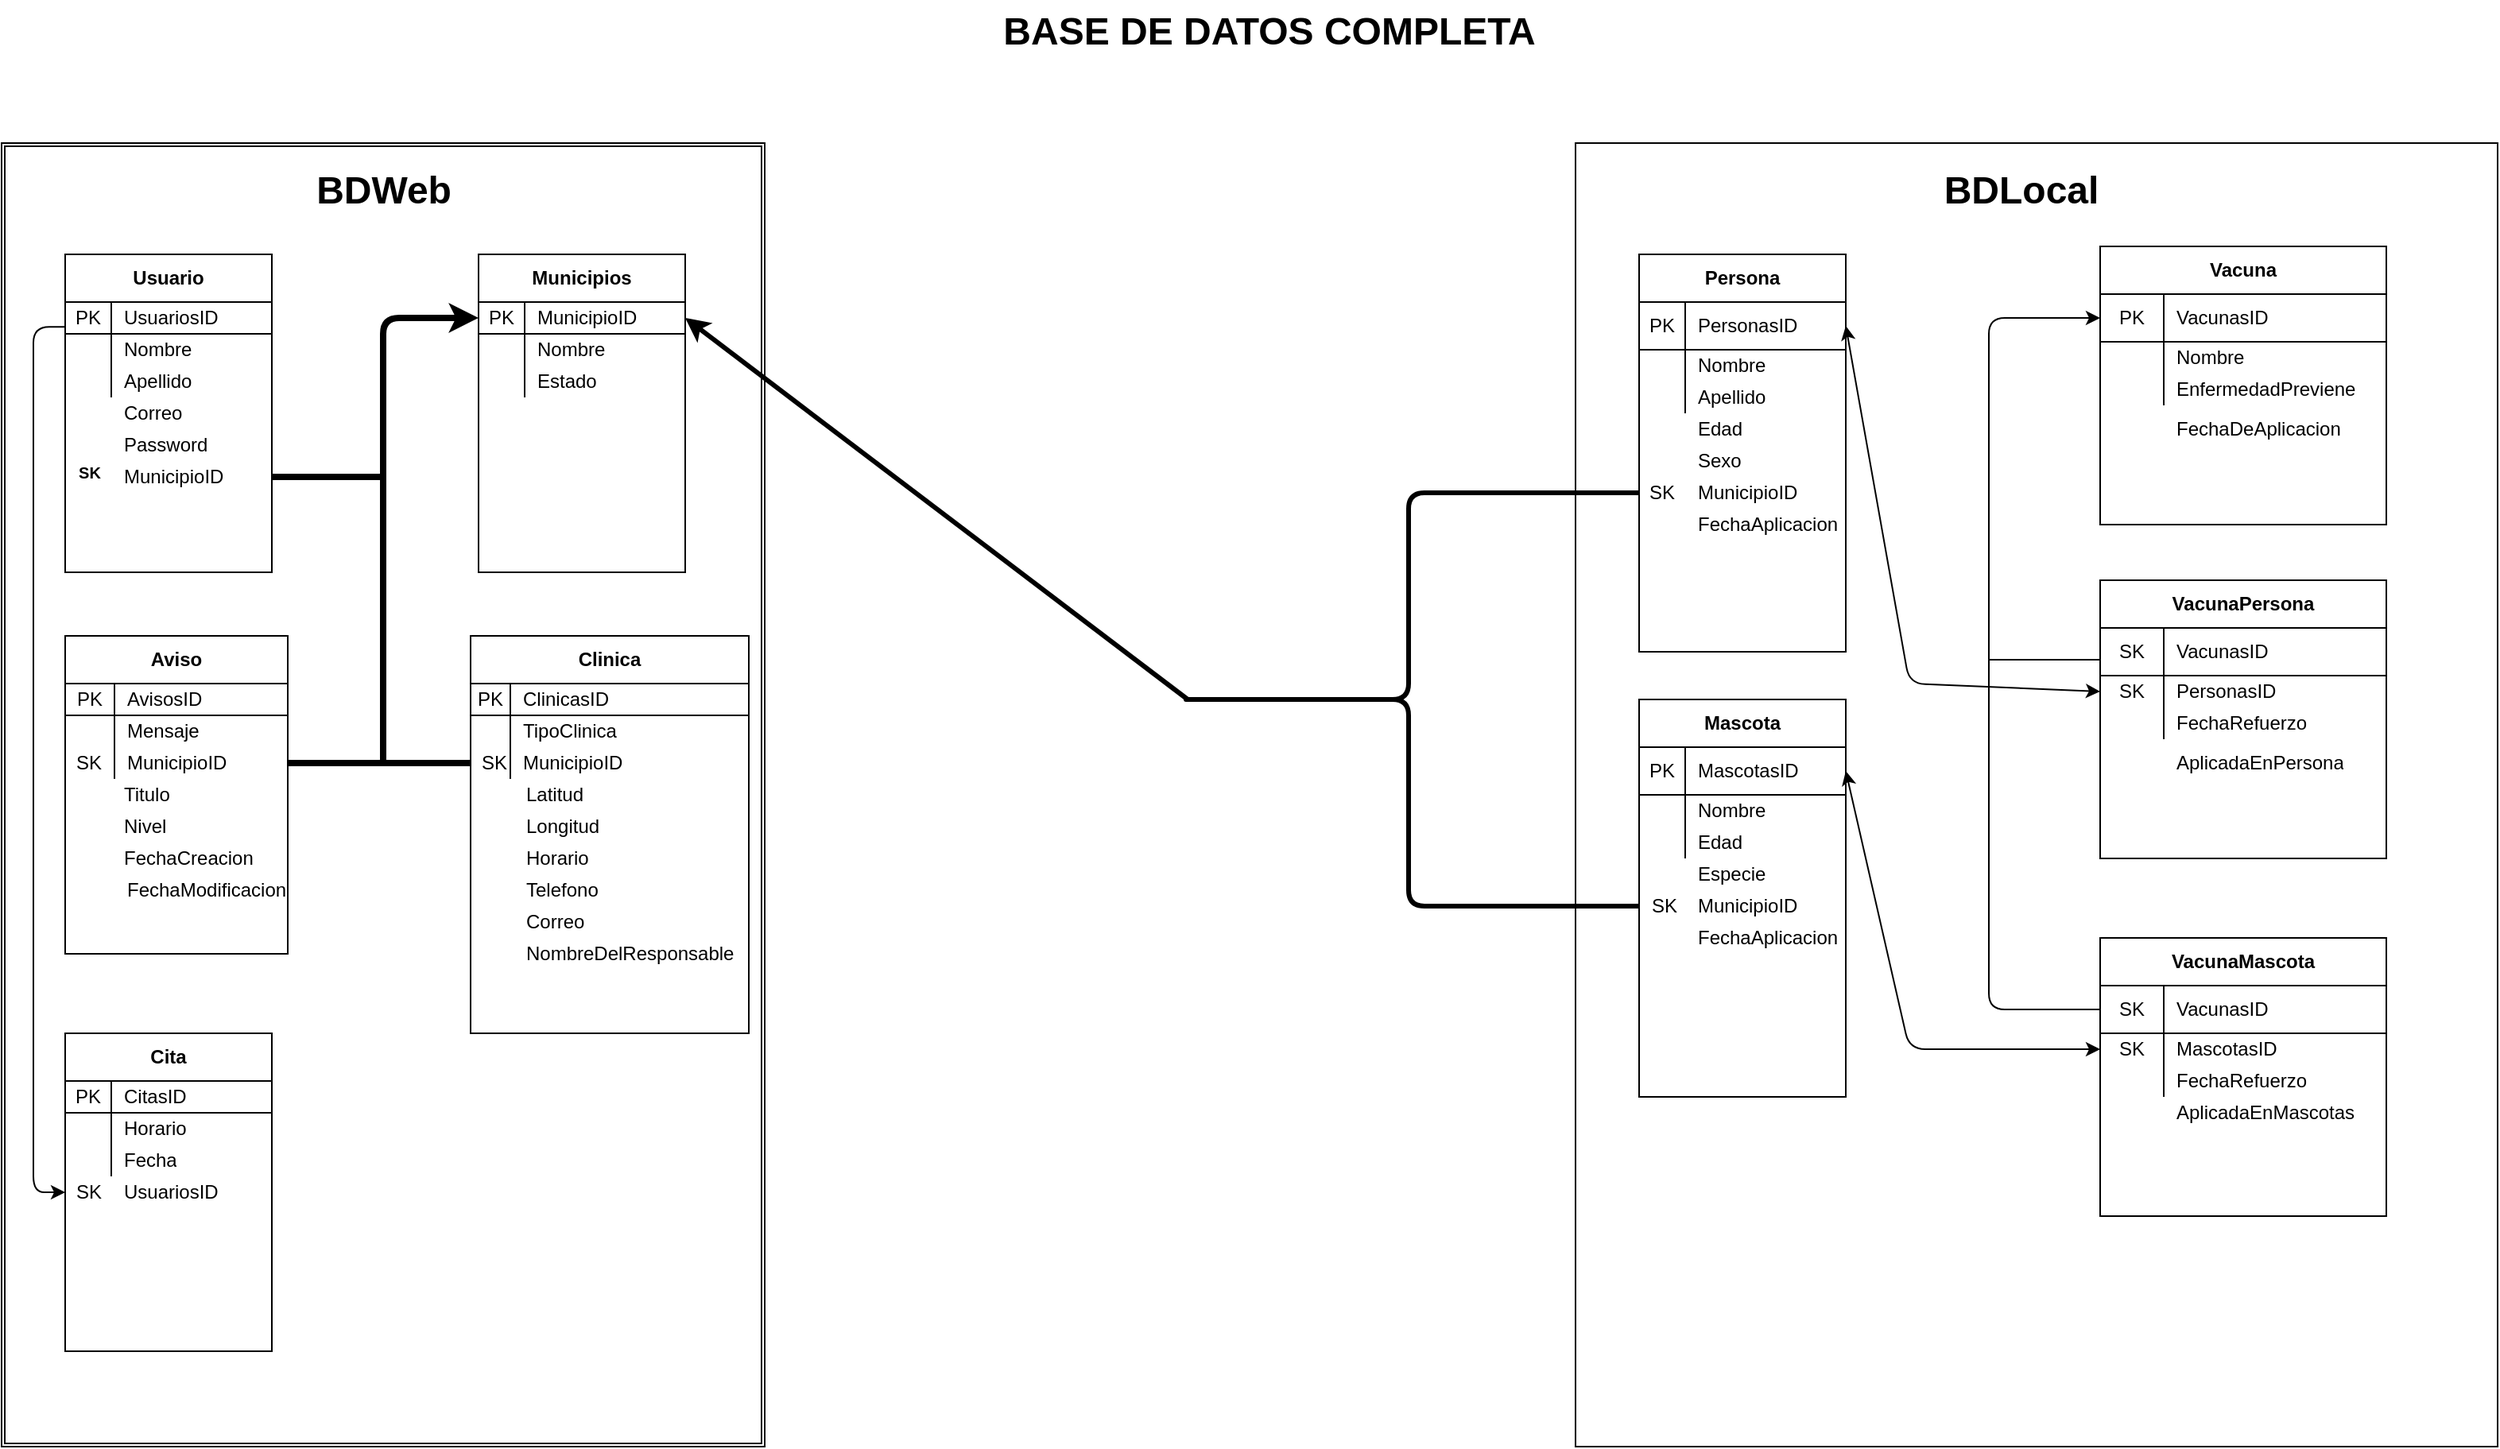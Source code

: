 <mxfile version="13.6.3" type="github">
  <diagram name="Page-1" id="97916047-d0de-89f5-080d-49f4d83e522f">
    <mxGraphModel dx="1447" dy="750" grid="1" gridSize="10" guides="1" tooltips="1" connect="1" arrows="1" fold="1" page="1" pageScale="1.5" pageWidth="1169" pageHeight="827" background="#ffffff" math="0" shadow="0">
      <root>
        <mxCell id="0" />
        <mxCell id="1" parent="0" />
        <mxCell id="5_9NjWd0mVvdZTP8R82o-1" value="&lt;span style=&quot;color: rgba(0 , 0 , 0 , 0) ; font-family: monospace ; font-size: 0px&quot;&gt;%3CmxGraphModel%3E%3Croot%3E%3CmxCell%20id%3D%220%22%2F%3E%3CmxCell%20id%3D%221%22%20parent%3D%220%22%2F%3E%3CmxCell%20id%3D%222%22%20value%3D%22Edad%22%20style%3D%22shape%3DpartialRectangle%3Bhtml%3D1%3BwhiteSpace%3Dwrap%3Bconnectable%3D0%3BfillColor%3Dnone%3Btop%3D0%3Bleft%3D0%3Bbottom%3D0%3Bright%3D0%3Balign%3Dleft%3BspacingLeft%3D6%3Boverflow%3Dhidden%3B%22%20vertex%3D%221%22%20parent%3D%221%22%3E%3CmxGeometry%20x%3D%221139%22%20y%3D%22810%22%20width%3D%22101%22%20height%3D%2220%22%20as%3D%22geometry%22%2F%3E%3C%2FmxCell%3E%3C%2Froot%3E%3C%2FmxGraphModel%3E&lt;/span&gt;" style="rounded=0;whiteSpace=wrap;html=1;" vertex="1" parent="1">
          <mxGeometry x="1070" y="380" width="580" height="820" as="geometry" />
        </mxCell>
        <mxCell id="55yQh_2DnshUginpH88V-67" value="" style="shape=ext;double=1;rounded=0;whiteSpace=wrap;html=1;gradientColor=none;" parent="1" vertex="1">
          <mxGeometry x="80" y="380" width="480" height="820" as="geometry" />
        </mxCell>
        <mxCell id="55yQh_2DnshUginpH88V-87" value="Municipios" style="shape=table;html=1;whiteSpace=wrap;startSize=30;container=1;collapsible=0;childLayout=tableLayout;fixedRows=1;rowLines=0;fontStyle=1;align=center;gradientColor=none;" parent="1" vertex="1">
          <mxGeometry x="380" y="450" width="130" height="200" as="geometry" />
        </mxCell>
        <mxCell id="55yQh_2DnshUginpH88V-88" value="" style="shape=partialRectangle;html=1;whiteSpace=wrap;collapsible=0;dropTarget=0;pointerEvents=0;fillColor=none;top=0;left=0;bottom=1;right=0;points=[[0,0.5],[1,0.5]];portConstraint=eastwest;" parent="55yQh_2DnshUginpH88V-87" vertex="1">
          <mxGeometry y="30" width="130" height="20" as="geometry" />
        </mxCell>
        <mxCell id="55yQh_2DnshUginpH88V-89" value="PK" style="shape=partialRectangle;html=1;whiteSpace=wrap;connectable=0;fillColor=none;top=0;left=0;bottom=0;right=0;overflow=hidden;" parent="55yQh_2DnshUginpH88V-88" vertex="1">
          <mxGeometry width="29" height="20" as="geometry" />
        </mxCell>
        <mxCell id="55yQh_2DnshUginpH88V-90" value="MunicipioID" style="shape=partialRectangle;html=1;whiteSpace=wrap;connectable=0;fillColor=none;top=0;left=0;bottom=0;right=0;align=left;spacingLeft=6;overflow=hidden;" parent="55yQh_2DnshUginpH88V-88" vertex="1">
          <mxGeometry x="29" width="101" height="20" as="geometry" />
        </mxCell>
        <mxCell id="55yQh_2DnshUginpH88V-91" value="" style="shape=partialRectangle;html=1;whiteSpace=wrap;collapsible=0;dropTarget=0;pointerEvents=0;fillColor=none;top=0;left=0;bottom=0;right=0;points=[[0,0.5],[1,0.5]];portConstraint=eastwest;" parent="55yQh_2DnshUginpH88V-87" vertex="1">
          <mxGeometry y="50" width="130" height="20" as="geometry" />
        </mxCell>
        <mxCell id="55yQh_2DnshUginpH88V-92" value="" style="shape=partialRectangle;html=1;whiteSpace=wrap;connectable=0;fillColor=none;top=0;left=0;bottom=0;right=0;overflow=hidden;" parent="55yQh_2DnshUginpH88V-91" vertex="1">
          <mxGeometry width="29" height="20" as="geometry" />
        </mxCell>
        <mxCell id="55yQh_2DnshUginpH88V-93" value="Nombre" style="shape=partialRectangle;html=1;whiteSpace=wrap;connectable=0;fillColor=none;top=0;left=0;bottom=0;right=0;align=left;spacingLeft=6;overflow=hidden;" parent="55yQh_2DnshUginpH88V-91" vertex="1">
          <mxGeometry x="29" width="101" height="20" as="geometry" />
        </mxCell>
        <mxCell id="55yQh_2DnshUginpH88V-94" value="" style="shape=partialRectangle;html=1;whiteSpace=wrap;collapsible=0;dropTarget=0;pointerEvents=0;fillColor=none;top=0;left=0;bottom=0;right=0;points=[[0,0.5],[1,0.5]];portConstraint=eastwest;" parent="55yQh_2DnshUginpH88V-87" vertex="1">
          <mxGeometry y="70" width="130" height="20" as="geometry" />
        </mxCell>
        <mxCell id="55yQh_2DnshUginpH88V-95" value="" style="shape=partialRectangle;html=1;whiteSpace=wrap;connectable=0;fillColor=none;top=0;left=0;bottom=0;right=0;overflow=hidden;" parent="55yQh_2DnshUginpH88V-94" vertex="1">
          <mxGeometry width="29" height="20" as="geometry" />
        </mxCell>
        <mxCell id="55yQh_2DnshUginpH88V-96" value="Estado" style="shape=partialRectangle;html=1;whiteSpace=wrap;connectable=0;fillColor=none;top=0;left=0;bottom=0;right=0;align=left;spacingLeft=6;overflow=hidden;" parent="55yQh_2DnshUginpH88V-94" vertex="1">
          <mxGeometry x="29" width="101" height="20" as="geometry" />
        </mxCell>
        <mxCell id="55yQh_2DnshUginpH88V-68" value="Usuario" style="shape=table;html=1;whiteSpace=wrap;startSize=30;container=1;collapsible=0;childLayout=tableLayout;fixedRows=1;rowLines=0;fontStyle=1;align=center;gradientColor=none;" parent="1" vertex="1">
          <mxGeometry x="120" y="450" width="130" height="200" as="geometry" />
        </mxCell>
        <mxCell id="55yQh_2DnshUginpH88V-69" value="" style="shape=partialRectangle;html=1;whiteSpace=wrap;collapsible=0;dropTarget=0;pointerEvents=0;fillColor=none;top=0;left=0;bottom=1;right=0;points=[[0,0.5],[1,0.5]];portConstraint=eastwest;" parent="55yQh_2DnshUginpH88V-68" vertex="1">
          <mxGeometry y="30" width="130" height="20" as="geometry" />
        </mxCell>
        <mxCell id="55yQh_2DnshUginpH88V-70" value="PK" style="shape=partialRectangle;html=1;whiteSpace=wrap;connectable=0;fillColor=none;top=0;left=0;bottom=0;right=0;overflow=hidden;" parent="55yQh_2DnshUginpH88V-69" vertex="1">
          <mxGeometry width="29" height="20" as="geometry" />
        </mxCell>
        <mxCell id="55yQh_2DnshUginpH88V-71" value="UsuariosID" style="shape=partialRectangle;html=1;whiteSpace=wrap;connectable=0;fillColor=none;top=0;left=0;bottom=0;right=0;align=left;spacingLeft=6;overflow=hidden;" parent="55yQh_2DnshUginpH88V-69" vertex="1">
          <mxGeometry x="29" width="101" height="20" as="geometry" />
        </mxCell>
        <mxCell id="55yQh_2DnshUginpH88V-72" value="" style="shape=partialRectangle;html=1;whiteSpace=wrap;collapsible=0;dropTarget=0;pointerEvents=0;fillColor=none;top=0;left=0;bottom=0;right=0;points=[[0,0.5],[1,0.5]];portConstraint=eastwest;" parent="55yQh_2DnshUginpH88V-68" vertex="1">
          <mxGeometry y="50" width="130" height="20" as="geometry" />
        </mxCell>
        <mxCell id="55yQh_2DnshUginpH88V-73" value="" style="shape=partialRectangle;html=1;whiteSpace=wrap;connectable=0;fillColor=none;top=0;left=0;bottom=0;right=0;overflow=hidden;" parent="55yQh_2DnshUginpH88V-72" vertex="1">
          <mxGeometry width="29" height="20" as="geometry" />
        </mxCell>
        <mxCell id="55yQh_2DnshUginpH88V-74" value="Nombre" style="shape=partialRectangle;html=1;whiteSpace=wrap;connectable=0;fillColor=none;top=0;left=0;bottom=0;right=0;align=left;spacingLeft=6;overflow=hidden;" parent="55yQh_2DnshUginpH88V-72" vertex="1">
          <mxGeometry x="29" width="101" height="20" as="geometry" />
        </mxCell>
        <mxCell id="55yQh_2DnshUginpH88V-75" value="" style="shape=partialRectangle;html=1;whiteSpace=wrap;collapsible=0;dropTarget=0;pointerEvents=0;fillColor=none;top=0;left=0;bottom=0;right=0;points=[[0,0.5],[1,0.5]];portConstraint=eastwest;" parent="55yQh_2DnshUginpH88V-68" vertex="1">
          <mxGeometry y="70" width="130" height="20" as="geometry" />
        </mxCell>
        <mxCell id="55yQh_2DnshUginpH88V-76" value="" style="shape=partialRectangle;html=1;whiteSpace=wrap;connectable=0;fillColor=none;top=0;left=0;bottom=0;right=0;overflow=hidden;" parent="55yQh_2DnshUginpH88V-75" vertex="1">
          <mxGeometry width="29" height="20" as="geometry" />
        </mxCell>
        <mxCell id="55yQh_2DnshUginpH88V-77" value="Apellido" style="shape=partialRectangle;html=1;whiteSpace=wrap;connectable=0;fillColor=none;top=0;left=0;bottom=0;right=0;align=left;spacingLeft=6;overflow=hidden;" parent="55yQh_2DnshUginpH88V-75" vertex="1">
          <mxGeometry x="29" width="101" height="20" as="geometry" />
        </mxCell>
        <mxCell id="55yQh_2DnshUginpH88V-78" value="" style="shape=partialRectangle;html=1;whiteSpace=wrap;collapsible=0;dropTarget=0;pointerEvents=0;fillColor=none;top=0;left=0;bottom=0;right=0;points=[[0,0.5],[1,0.5]];portConstraint=eastwest;" parent="1" vertex="1">
          <mxGeometry x="120" y="540" width="130" height="20" as="geometry" />
        </mxCell>
        <mxCell id="55yQh_2DnshUginpH88V-80" value="Correo" style="shape=partialRectangle;html=1;whiteSpace=wrap;connectable=0;fillColor=none;top=0;left=0;bottom=0;right=0;align=left;spacingLeft=6;overflow=hidden;" parent="55yQh_2DnshUginpH88V-78" vertex="1">
          <mxGeometry x="29" width="101" height="20" as="geometry" />
        </mxCell>
        <mxCell id="55yQh_2DnshUginpH88V-81" value="" style="shape=partialRectangle;html=1;whiteSpace=wrap;collapsible=0;dropTarget=0;pointerEvents=0;fillColor=none;top=0;left=0;bottom=0;right=0;points=[[0,0.5],[1,0.5]];portConstraint=eastwest;" parent="1" vertex="1">
          <mxGeometry x="120" y="560" width="130" height="20" as="geometry" />
        </mxCell>
        <mxCell id="55yQh_2DnshUginpH88V-83" value="Password" style="shape=partialRectangle;html=1;whiteSpace=wrap;connectable=0;fillColor=none;top=0;left=0;bottom=0;right=0;align=left;spacingLeft=6;overflow=hidden;" parent="55yQh_2DnshUginpH88V-81" vertex="1">
          <mxGeometry x="29" width="101" height="20" as="geometry" />
        </mxCell>
        <mxCell id="55yQh_2DnshUginpH88V-84" value="" style="shape=partialRectangle;html=1;whiteSpace=wrap;collapsible=0;dropTarget=0;pointerEvents=0;fillColor=none;top=0;left=0;bottom=0;right=0;points=[[0,0.5],[1,0.5]];portConstraint=eastwest;" parent="1" vertex="1">
          <mxGeometry x="120" y="580" width="130" height="20" as="geometry" />
        </mxCell>
        <mxCell id="55yQh_2DnshUginpH88V-85" value="MunicipioID" style="shape=partialRectangle;html=1;whiteSpace=wrap;connectable=0;fillColor=none;top=0;left=0;bottom=0;right=0;align=left;spacingLeft=6;overflow=hidden;" parent="55yQh_2DnshUginpH88V-84" vertex="1">
          <mxGeometry x="29" width="101" height="20" as="geometry" />
        </mxCell>
        <mxCell id="55yQh_2DnshUginpH88V-86" value="&lt;font size=&quot;1&quot;&gt;SK&lt;/font&gt;" style="text;strokeColor=none;fillColor=none;html=1;fontSize=24;fontStyle=1;verticalAlign=bottom;align=center;" parent="1" vertex="1">
          <mxGeometry x="120" y="580" width="30" height="20" as="geometry" />
        </mxCell>
        <mxCell id="55yQh_2DnshUginpH88V-97" value="Aviso" style="shape=table;html=1;whiteSpace=wrap;startSize=30;container=1;collapsible=0;childLayout=tableLayout;fixedRows=1;rowLines=0;fontStyle=1;align=center;gradientColor=none;" parent="1" vertex="1">
          <mxGeometry x="120" y="690" width="140" height="200" as="geometry" />
        </mxCell>
        <mxCell id="55yQh_2DnshUginpH88V-98" value="" style="shape=partialRectangle;html=1;whiteSpace=wrap;collapsible=0;dropTarget=0;pointerEvents=0;fillColor=none;top=0;left=0;bottom=1;right=0;points=[[0,0.5],[1,0.5]];portConstraint=eastwest;" parent="55yQh_2DnshUginpH88V-97" vertex="1">
          <mxGeometry y="30" width="140" height="20" as="geometry" />
        </mxCell>
        <mxCell id="55yQh_2DnshUginpH88V-99" value="PK" style="shape=partialRectangle;html=1;whiteSpace=wrap;connectable=0;fillColor=none;top=0;left=0;bottom=0;right=0;overflow=hidden;" parent="55yQh_2DnshUginpH88V-98" vertex="1">
          <mxGeometry width="31" height="20" as="geometry" />
        </mxCell>
        <mxCell id="55yQh_2DnshUginpH88V-100" value="AvisosID" style="shape=partialRectangle;html=1;whiteSpace=wrap;connectable=0;fillColor=none;top=0;left=0;bottom=0;right=0;align=left;spacingLeft=6;overflow=hidden;" parent="55yQh_2DnshUginpH88V-98" vertex="1">
          <mxGeometry x="31" width="109" height="20" as="geometry" />
        </mxCell>
        <mxCell id="55yQh_2DnshUginpH88V-101" value="" style="shape=partialRectangle;html=1;whiteSpace=wrap;collapsible=0;dropTarget=0;pointerEvents=0;fillColor=none;top=0;left=0;bottom=0;right=0;points=[[0,0.5],[1,0.5]];portConstraint=eastwest;" parent="55yQh_2DnshUginpH88V-97" vertex="1">
          <mxGeometry y="50" width="140" height="20" as="geometry" />
        </mxCell>
        <mxCell id="55yQh_2DnshUginpH88V-102" value="" style="shape=partialRectangle;html=1;whiteSpace=wrap;connectable=0;fillColor=none;top=0;left=0;bottom=0;right=0;overflow=hidden;" parent="55yQh_2DnshUginpH88V-101" vertex="1">
          <mxGeometry width="31" height="20" as="geometry" />
        </mxCell>
        <mxCell id="55yQh_2DnshUginpH88V-103" value="Mensaje" style="shape=partialRectangle;html=1;whiteSpace=wrap;connectable=0;fillColor=none;top=0;left=0;bottom=0;right=0;align=left;spacingLeft=6;overflow=hidden;" parent="55yQh_2DnshUginpH88V-101" vertex="1">
          <mxGeometry x="31" width="109" height="20" as="geometry" />
        </mxCell>
        <mxCell id="55yQh_2DnshUginpH88V-104" value="" style="shape=partialRectangle;html=1;whiteSpace=wrap;collapsible=0;dropTarget=0;pointerEvents=0;fillColor=none;top=0;left=0;bottom=0;right=0;points=[[0,0.5],[1,0.5]];portConstraint=eastwest;" parent="55yQh_2DnshUginpH88V-97" vertex="1">
          <mxGeometry y="70" width="140" height="20" as="geometry" />
        </mxCell>
        <mxCell id="55yQh_2DnshUginpH88V-105" value="" style="shape=partialRectangle;html=1;whiteSpace=wrap;connectable=0;fillColor=none;top=0;left=0;bottom=0;right=0;overflow=hidden;" parent="55yQh_2DnshUginpH88V-104" vertex="1">
          <mxGeometry width="31" height="20" as="geometry" />
        </mxCell>
        <mxCell id="55yQh_2DnshUginpH88V-106" value="MunicipioID" style="shape=partialRectangle;html=1;whiteSpace=wrap;connectable=0;fillColor=none;top=0;left=0;bottom=0;right=0;align=left;spacingLeft=6;overflow=hidden;" parent="55yQh_2DnshUginpH88V-104" vertex="1">
          <mxGeometry x="31" width="109" height="20" as="geometry" />
        </mxCell>
        <mxCell id="55yQh_2DnshUginpH88V-107" value="" style="shape=partialRectangle;html=1;whiteSpace=wrap;collapsible=0;dropTarget=0;pointerEvents=0;fillColor=none;top=0;left=0;bottom=0;right=0;points=[[0,0.5],[1,0.5]];portConstraint=eastwest;" parent="1" vertex="1">
          <mxGeometry x="120" y="780" width="130" height="20" as="geometry" />
        </mxCell>
        <mxCell id="55yQh_2DnshUginpH88V-108" value="" style="shape=partialRectangle;html=1;whiteSpace=wrap;connectable=0;fillColor=none;top=0;left=0;bottom=0;right=0;overflow=hidden;" parent="55yQh_2DnshUginpH88V-107" vertex="1">
          <mxGeometry width="29" height="20" as="geometry" />
        </mxCell>
        <mxCell id="55yQh_2DnshUginpH88V-109" value="Titulo&lt;span style=&quot;color: rgba(0 , 0 , 0 , 0) ; font-family: monospace ; font-size: 0px&quot;&gt;%3CmxGraphModel%3E%3Croot%3E%3CmxCell%20id%3D%220%22%2F%3E%3CmxCell%20id%3D%221%22%20parent%3D%220%22%2F%3E%3CmxCell%20id%3D%222%22%20value%3D%22%22%20style%3D%22shape%3DpartialRectangle%3Bhtml%3D1%3BwhiteSpace%3Dwrap%3Bcollapsible%3D0%3BdropTarget%3D0%3BpointerEvents%3D0%3BfillColor%3Dnone%3Btop%3D0%3Bleft%3D0%3Bbottom%3D0%3Bright%3D0%3Bpoints%3D%5B%5B0%2C0.5%5D%2C%5B1%2C0.5%5D%5D%3BportConstraint%3Deastwest%3B%22%20vertex%3D%221%22%20parent%3D%221%22%3E%3CmxGeometry%20x%3D%22120%22%20y%3D%22760%22%20width%3D%22130%22%20height%3D%2220%22%20as%3D%22geometry%22%2F%3E%3C%2FmxCell%3E%3CmxCell%20id%3D%223%22%20value%3D%22%22%20style%3D%22shape%3DpartialRectangle%3Bhtml%3D1%3BwhiteSpace%3Dwrap%3Bconnectable%3D0%3BfillColor%3Dnone%3Btop%3D0%3Bleft%3D0%3Bbottom%3D0%3Bright%3D0%3Boverflow%3Dhidden%3B%22%20vertex%3D%221%22%20parent%3D%222%22%3E%3CmxGeometry%20width%3D%2229%22%20height%3D%2220%22%20as%3D%22geometry%22%2F%3E%3C%2FmxCell%3E%3CmxCell%20id%3D%224%22%20value%3D%22MunicipioID%22%20style%3D%22shape%3DpartialRectangle%3Bhtml%3D1%3BwhiteSpace%3Dwrap%3Bconnectable%3D0%3BfillColor%3Dnone%3Btop%3D0%3Bleft%3D0%3Bbottom%3D0%3Bright%3D0%3Balign%3Dleft%3BspacingLeft%3D6%3Boverflow%3Dhidden%3B%22%20vertex%3D%221%22%20parent%3D%222%22%3E%3CmxGeometry%20x%3D%2229%22%20width%3D%22101%22%20height%3D%2220%22%20as%3D%22geometry%22%2F%3E%3C%2FmxCell%3E%3C%2Froot%3E%3C%2FmxGraphModel%3E&lt;/span&gt;" style="shape=partialRectangle;html=1;whiteSpace=wrap;connectable=0;fillColor=none;top=0;left=0;bottom=0;right=0;align=left;spacingLeft=6;overflow=hidden;" parent="55yQh_2DnshUginpH88V-107" vertex="1">
          <mxGeometry x="29" width="101" height="20" as="geometry" />
        </mxCell>
        <mxCell id="55yQh_2DnshUginpH88V-110" value="" style="shape=partialRectangle;html=1;whiteSpace=wrap;collapsible=0;dropTarget=0;pointerEvents=0;fillColor=none;top=0;left=0;bottom=0;right=0;points=[[0,0.5],[1,0.5]];portConstraint=eastwest;" parent="1" vertex="1">
          <mxGeometry x="120" y="800" width="130" height="20" as="geometry" />
        </mxCell>
        <mxCell id="55yQh_2DnshUginpH88V-111" value="" style="shape=partialRectangle;html=1;whiteSpace=wrap;connectable=0;fillColor=none;top=0;left=0;bottom=0;right=0;overflow=hidden;" parent="55yQh_2DnshUginpH88V-110" vertex="1">
          <mxGeometry width="29" height="20" as="geometry" />
        </mxCell>
        <mxCell id="55yQh_2DnshUginpH88V-112" value="Nivel" style="shape=partialRectangle;html=1;whiteSpace=wrap;connectable=0;fillColor=none;top=0;left=0;bottom=0;right=0;align=left;spacingLeft=6;overflow=hidden;" parent="55yQh_2DnshUginpH88V-110" vertex="1">
          <mxGeometry x="29" width="101" height="20" as="geometry" />
        </mxCell>
        <mxCell id="55yQh_2DnshUginpH88V-113" value="" style="shape=partialRectangle;html=1;whiteSpace=wrap;collapsible=0;dropTarget=0;pointerEvents=0;fillColor=none;top=0;left=0;bottom=0;right=0;points=[[0,0.5],[1,0.5]];portConstraint=eastwest;" parent="1" vertex="1">
          <mxGeometry x="120" y="820" width="130" height="20" as="geometry" />
        </mxCell>
        <mxCell id="55yQh_2DnshUginpH88V-114" value="" style="shape=partialRectangle;html=1;whiteSpace=wrap;connectable=0;fillColor=none;top=0;left=0;bottom=0;right=0;overflow=hidden;" parent="55yQh_2DnshUginpH88V-113" vertex="1">
          <mxGeometry width="29" height="20" as="geometry" />
        </mxCell>
        <mxCell id="55yQh_2DnshUginpH88V-115" value="FechaCreacion" style="shape=partialRectangle;html=1;whiteSpace=wrap;connectable=0;fillColor=none;top=0;left=0;bottom=0;right=0;align=left;spacingLeft=6;overflow=hidden;" parent="55yQh_2DnshUginpH88V-113" vertex="1">
          <mxGeometry x="29" width="101" height="20" as="geometry" />
        </mxCell>
        <mxCell id="55yQh_2DnshUginpH88V-116" value="" style="shape=partialRectangle;html=1;whiteSpace=wrap;collapsible=0;dropTarget=0;pointerEvents=0;fillColor=none;top=0;left=0;bottom=0;right=0;points=[[0,0.5],[1,0.5]];portConstraint=eastwest;" parent="1" vertex="1">
          <mxGeometry x="120" y="840" width="140" height="20" as="geometry" />
        </mxCell>
        <mxCell id="55yQh_2DnshUginpH88V-117" value="" style="shape=partialRectangle;html=1;whiteSpace=wrap;connectable=0;fillColor=none;top=0;left=0;bottom=0;right=0;overflow=hidden;" parent="55yQh_2DnshUginpH88V-116" vertex="1">
          <mxGeometry width="31.231" height="20" as="geometry" />
        </mxCell>
        <mxCell id="55yQh_2DnshUginpH88V-118" value="FechaModificacion" style="shape=partialRectangle;html=1;whiteSpace=wrap;connectable=0;fillColor=none;top=0;left=0;bottom=0;right=0;align=left;spacingLeft=6;overflow=hidden;" parent="55yQh_2DnshUginpH88V-116" vertex="1">
          <mxGeometry x="31.231" width="108.769" height="20" as="geometry" />
        </mxCell>
        <mxCell id="55yQh_2DnshUginpH88V-119" value="Clinica" style="shape=table;html=1;whiteSpace=wrap;startSize=30;container=1;collapsible=0;childLayout=tableLayout;fixedRows=1;rowLines=0;fontStyle=1;align=center;gradientColor=none;" parent="1" vertex="1">
          <mxGeometry x="375" y="690" width="175" height="250" as="geometry" />
        </mxCell>
        <mxCell id="55yQh_2DnshUginpH88V-120" value="" style="shape=partialRectangle;html=1;whiteSpace=wrap;collapsible=0;dropTarget=0;pointerEvents=0;fillColor=none;top=0;left=0;bottom=1;right=0;points=[[0,0.5],[1,0.5]];portConstraint=eastwest;" parent="55yQh_2DnshUginpH88V-119" vertex="1">
          <mxGeometry y="30" width="175" height="20" as="geometry" />
        </mxCell>
        <mxCell id="55yQh_2DnshUginpH88V-121" value="PK" style="shape=partialRectangle;html=1;whiteSpace=wrap;connectable=0;fillColor=none;top=0;left=0;bottom=0;right=0;overflow=hidden;" parent="55yQh_2DnshUginpH88V-120" vertex="1">
          <mxGeometry width="25" height="20" as="geometry" />
        </mxCell>
        <mxCell id="55yQh_2DnshUginpH88V-122" value="ClinicasID" style="shape=partialRectangle;html=1;whiteSpace=wrap;connectable=0;fillColor=none;top=0;left=0;bottom=0;right=0;align=left;spacingLeft=6;overflow=hidden;" parent="55yQh_2DnshUginpH88V-120" vertex="1">
          <mxGeometry x="25" width="150" height="20" as="geometry" />
        </mxCell>
        <mxCell id="55yQh_2DnshUginpH88V-123" value="" style="shape=partialRectangle;html=1;whiteSpace=wrap;collapsible=0;dropTarget=0;pointerEvents=0;fillColor=none;top=0;left=0;bottom=0;right=0;points=[[0,0.5],[1,0.5]];portConstraint=eastwest;" parent="55yQh_2DnshUginpH88V-119" vertex="1">
          <mxGeometry y="50" width="175" height="20" as="geometry" />
        </mxCell>
        <mxCell id="55yQh_2DnshUginpH88V-124" value="" style="shape=partialRectangle;html=1;whiteSpace=wrap;connectable=0;fillColor=none;top=0;left=0;bottom=0;right=0;overflow=hidden;" parent="55yQh_2DnshUginpH88V-123" vertex="1">
          <mxGeometry width="25" height="20" as="geometry" />
        </mxCell>
        <mxCell id="55yQh_2DnshUginpH88V-125" value="TipoClinica" style="shape=partialRectangle;html=1;whiteSpace=wrap;connectable=0;fillColor=none;top=0;left=0;bottom=0;right=0;align=left;spacingLeft=6;overflow=hidden;" parent="55yQh_2DnshUginpH88V-123" vertex="1">
          <mxGeometry x="25" width="150" height="20" as="geometry" />
        </mxCell>
        <mxCell id="55yQh_2DnshUginpH88V-126" value="" style="shape=partialRectangle;html=1;whiteSpace=wrap;collapsible=0;dropTarget=0;pointerEvents=0;fillColor=none;top=0;left=0;bottom=0;right=0;points=[[0,0.5],[1,0.5]];portConstraint=eastwest;" parent="55yQh_2DnshUginpH88V-119" vertex="1">
          <mxGeometry y="70" width="175" height="20" as="geometry" />
        </mxCell>
        <mxCell id="55yQh_2DnshUginpH88V-127" value="" style="shape=partialRectangle;html=1;whiteSpace=wrap;connectable=0;fillColor=none;top=0;left=0;bottom=0;right=0;overflow=hidden;" parent="55yQh_2DnshUginpH88V-126" vertex="1">
          <mxGeometry width="25" height="20" as="geometry" />
        </mxCell>
        <mxCell id="55yQh_2DnshUginpH88V-128" value="MunicipioID" style="shape=partialRectangle;html=1;whiteSpace=wrap;connectable=0;fillColor=none;top=0;left=0;bottom=0;right=0;align=left;spacingLeft=6;overflow=hidden;" parent="55yQh_2DnshUginpH88V-126" vertex="1">
          <mxGeometry x="25" width="150" height="20" as="geometry" />
        </mxCell>
        <mxCell id="55yQh_2DnshUginpH88V-129" value="" style="shape=partialRectangle;html=1;whiteSpace=wrap;collapsible=0;dropTarget=0;pointerEvents=0;fillColor=none;top=0;left=0;bottom=0;right=0;points=[[0,0.5],[1,0.5]];portConstraint=eastwest;" parent="1" vertex="1">
          <mxGeometry x="380" y="780" width="100" height="20" as="geometry" />
        </mxCell>
        <mxCell id="55yQh_2DnshUginpH88V-130" value="" style="shape=partialRectangle;html=1;whiteSpace=wrap;connectable=0;fillColor=none;top=0;left=0;bottom=0;right=0;overflow=hidden;" parent="55yQh_2DnshUginpH88V-129" vertex="1">
          <mxGeometry width="22.143" height="20" as="geometry" />
        </mxCell>
        <mxCell id="55yQh_2DnshUginpH88V-131" value="Latitud" style="shape=partialRectangle;html=1;whiteSpace=wrap;connectable=0;fillColor=none;top=0;left=0;bottom=0;right=0;align=left;spacingLeft=6;overflow=hidden;" parent="55yQh_2DnshUginpH88V-129" vertex="1">
          <mxGeometry x="22.143" width="77.857" height="20" as="geometry" />
        </mxCell>
        <mxCell id="55yQh_2DnshUginpH88V-132" value="" style="shape=partialRectangle;html=1;whiteSpace=wrap;collapsible=0;dropTarget=0;pointerEvents=0;fillColor=none;top=0;left=0;bottom=0;right=0;points=[[0,0.5],[1,0.5]];portConstraint=eastwest;" parent="1" vertex="1">
          <mxGeometry x="380" y="800" width="100" height="20" as="geometry" />
        </mxCell>
        <mxCell id="55yQh_2DnshUginpH88V-133" value="" style="shape=partialRectangle;html=1;whiteSpace=wrap;connectable=0;fillColor=none;top=0;left=0;bottom=0;right=0;overflow=hidden;" parent="55yQh_2DnshUginpH88V-132" vertex="1">
          <mxGeometry width="22.143" height="20" as="geometry" />
        </mxCell>
        <mxCell id="55yQh_2DnshUginpH88V-134" value="Longitud" style="shape=partialRectangle;html=1;whiteSpace=wrap;connectable=0;fillColor=none;top=0;left=0;bottom=0;right=0;align=left;spacingLeft=6;overflow=hidden;" parent="55yQh_2DnshUginpH88V-132" vertex="1">
          <mxGeometry x="22.143" width="77.857" height="20" as="geometry" />
        </mxCell>
        <mxCell id="55yQh_2DnshUginpH88V-135" value="" style="shape=partialRectangle;html=1;whiteSpace=wrap;collapsible=0;dropTarget=0;pointerEvents=0;fillColor=none;top=0;left=0;bottom=0;right=0;points=[[0,0.5],[1,0.5]];portConstraint=eastwest;" parent="1" vertex="1">
          <mxGeometry x="380" y="820" width="100" height="20" as="geometry" />
        </mxCell>
        <mxCell id="55yQh_2DnshUginpH88V-136" value="" style="shape=partialRectangle;html=1;whiteSpace=wrap;connectable=0;fillColor=none;top=0;left=0;bottom=0;right=0;overflow=hidden;" parent="55yQh_2DnshUginpH88V-135" vertex="1">
          <mxGeometry width="22.143" height="20" as="geometry" />
        </mxCell>
        <mxCell id="55yQh_2DnshUginpH88V-137" value="Horario" style="shape=partialRectangle;html=1;whiteSpace=wrap;connectable=0;fillColor=none;top=0;left=0;bottom=0;right=0;align=left;spacingLeft=6;overflow=hidden;" parent="55yQh_2DnshUginpH88V-135" vertex="1">
          <mxGeometry x="22.143" width="77.857" height="20" as="geometry" />
        </mxCell>
        <mxCell id="55yQh_2DnshUginpH88V-138" value="" style="shape=partialRectangle;html=1;whiteSpace=wrap;collapsible=0;dropTarget=0;pointerEvents=0;fillColor=none;top=0;left=0;bottom=0;right=0;points=[[0,0.5],[1,0.5]];portConstraint=eastwest;" parent="1" vertex="1">
          <mxGeometry x="380" y="840" width="100" height="20" as="geometry" />
        </mxCell>
        <mxCell id="55yQh_2DnshUginpH88V-139" value="" style="shape=partialRectangle;html=1;whiteSpace=wrap;connectable=0;fillColor=none;top=0;left=0;bottom=0;right=0;overflow=hidden;" parent="55yQh_2DnshUginpH88V-138" vertex="1">
          <mxGeometry width="22.143" height="20" as="geometry" />
        </mxCell>
        <mxCell id="55yQh_2DnshUginpH88V-140" value="Telefono" style="shape=partialRectangle;html=1;whiteSpace=wrap;connectable=0;fillColor=none;top=0;left=0;bottom=0;right=0;align=left;spacingLeft=6;overflow=hidden;" parent="55yQh_2DnshUginpH88V-138" vertex="1">
          <mxGeometry x="22.143" width="77.857" height="20" as="geometry" />
        </mxCell>
        <mxCell id="55yQh_2DnshUginpH88V-141" value="" style="shape=partialRectangle;html=1;whiteSpace=wrap;collapsible=0;dropTarget=0;pointerEvents=0;fillColor=none;top=0;left=0;bottom=0;right=0;points=[[0,0.5],[1,0.5]];portConstraint=eastwest;" parent="1" vertex="1">
          <mxGeometry x="380" y="860" width="100" height="20" as="geometry" />
        </mxCell>
        <mxCell id="55yQh_2DnshUginpH88V-142" value="" style="shape=partialRectangle;html=1;whiteSpace=wrap;connectable=0;fillColor=none;top=0;left=0;bottom=0;right=0;overflow=hidden;" parent="55yQh_2DnshUginpH88V-141" vertex="1">
          <mxGeometry width="22.143" height="20" as="geometry" />
        </mxCell>
        <mxCell id="55yQh_2DnshUginpH88V-143" value="Correo" style="shape=partialRectangle;html=1;whiteSpace=wrap;connectable=0;fillColor=none;top=0;left=0;bottom=0;right=0;align=left;spacingLeft=6;overflow=hidden;" parent="55yQh_2DnshUginpH88V-141" vertex="1">
          <mxGeometry x="22.143" width="77.857" height="20" as="geometry" />
        </mxCell>
        <mxCell id="55yQh_2DnshUginpH88V-144" value="" style="shape=partialRectangle;html=1;whiteSpace=wrap;collapsible=0;dropTarget=0;pointerEvents=0;fillColor=none;top=0;left=0;bottom=0;right=0;points=[[0,0.5],[1,0.5]];portConstraint=eastwest;" parent="1" vertex="1">
          <mxGeometry x="360" y="880" width="190" height="20" as="geometry" />
        </mxCell>
        <mxCell id="55yQh_2DnshUginpH88V-145" value="" style="shape=partialRectangle;html=1;whiteSpace=wrap;connectable=0;fillColor=none;top=0;left=0;bottom=0;right=0;overflow=hidden;" parent="55yQh_2DnshUginpH88V-144" vertex="1">
          <mxGeometry width="42.071" height="20" as="geometry" />
        </mxCell>
        <mxCell id="55yQh_2DnshUginpH88V-146" value="NombreDelResponsable" style="shape=partialRectangle;html=1;whiteSpace=wrap;connectable=0;fillColor=none;top=0;left=0;bottom=0;right=0;align=left;spacingLeft=6;overflow=hidden;" parent="55yQh_2DnshUginpH88V-144" vertex="1">
          <mxGeometry x="42.071" width="147.929" height="20" as="geometry" />
        </mxCell>
        <UserObject label="SK" placeholders="1" name="Variable" id="55yQh_2DnshUginpH88V-151">
          <mxCell style="text;html=1;strokeColor=none;fillColor=none;align=center;verticalAlign=middle;whiteSpace=wrap;overflow=hidden;" parent="1" vertex="1">
            <mxGeometry x="375" y="760" width="30" height="20" as="geometry" />
          </mxCell>
        </UserObject>
        <UserObject label="SK" placeholders="1" name="Variable" id="55yQh_2DnshUginpH88V-152">
          <mxCell style="text;html=1;strokeColor=none;fillColor=none;align=center;verticalAlign=middle;whiteSpace=wrap;overflow=hidden;" parent="1" vertex="1">
            <mxGeometry x="120" y="760" width="30" height="20" as="geometry" />
          </mxCell>
        </UserObject>
        <mxCell id="5_9NjWd0mVvdZTP8R82o-53" value="Vacuna" style="shape=table;html=1;whiteSpace=wrap;startSize=30;container=1;collapsible=0;childLayout=tableLayout;fixedRows=1;rowLines=0;fontStyle=1;align=center;" vertex="1" parent="1">
          <mxGeometry x="1400" y="445" width="180" height="175" as="geometry" />
        </mxCell>
        <mxCell id="5_9NjWd0mVvdZTP8R82o-54" value="" style="shape=partialRectangle;html=1;whiteSpace=wrap;collapsible=0;dropTarget=0;pointerEvents=0;fillColor=none;top=0;left=0;bottom=1;right=0;points=[[0,0.5],[1,0.5]];portConstraint=eastwest;" vertex="1" parent="5_9NjWd0mVvdZTP8R82o-53">
          <mxGeometry y="30" width="180" height="30" as="geometry" />
        </mxCell>
        <mxCell id="5_9NjWd0mVvdZTP8R82o-55" value="PK" style="shape=partialRectangle;html=1;whiteSpace=wrap;connectable=0;fillColor=none;top=0;left=0;bottom=0;right=0;overflow=hidden;" vertex="1" parent="5_9NjWd0mVvdZTP8R82o-54">
          <mxGeometry width="40" height="30" as="geometry" />
        </mxCell>
        <mxCell id="5_9NjWd0mVvdZTP8R82o-56" value="VacunasID" style="shape=partialRectangle;html=1;whiteSpace=wrap;connectable=0;fillColor=none;top=0;left=0;bottom=0;right=0;align=left;spacingLeft=6;overflow=hidden;" vertex="1" parent="5_9NjWd0mVvdZTP8R82o-54">
          <mxGeometry x="40" width="140" height="30" as="geometry" />
        </mxCell>
        <mxCell id="5_9NjWd0mVvdZTP8R82o-57" value="" style="shape=partialRectangle;html=1;whiteSpace=wrap;collapsible=0;dropTarget=0;pointerEvents=0;fillColor=none;top=0;left=0;bottom=0;right=0;points=[[0,0.5],[1,0.5]];portConstraint=eastwest;" vertex="1" parent="5_9NjWd0mVvdZTP8R82o-53">
          <mxGeometry y="60" width="180" height="20" as="geometry" />
        </mxCell>
        <mxCell id="5_9NjWd0mVvdZTP8R82o-58" value="" style="shape=partialRectangle;html=1;whiteSpace=wrap;connectable=0;fillColor=none;top=0;left=0;bottom=0;right=0;overflow=hidden;" vertex="1" parent="5_9NjWd0mVvdZTP8R82o-57">
          <mxGeometry width="40" height="20" as="geometry" />
        </mxCell>
        <mxCell id="5_9NjWd0mVvdZTP8R82o-59" value="Nombre" style="shape=partialRectangle;html=1;whiteSpace=wrap;connectable=0;fillColor=none;top=0;left=0;bottom=0;right=0;align=left;spacingLeft=6;overflow=hidden;" vertex="1" parent="5_9NjWd0mVvdZTP8R82o-57">
          <mxGeometry x="40" width="140" height="20" as="geometry" />
        </mxCell>
        <mxCell id="5_9NjWd0mVvdZTP8R82o-60" value="" style="shape=partialRectangle;html=1;whiteSpace=wrap;collapsible=0;dropTarget=0;pointerEvents=0;fillColor=none;top=0;left=0;bottom=0;right=0;points=[[0,0.5],[1,0.5]];portConstraint=eastwest;" vertex="1" parent="5_9NjWd0mVvdZTP8R82o-53">
          <mxGeometry y="80" width="180" height="20" as="geometry" />
        </mxCell>
        <mxCell id="5_9NjWd0mVvdZTP8R82o-61" value="" style="shape=partialRectangle;html=1;whiteSpace=wrap;connectable=0;fillColor=none;top=0;left=0;bottom=0;right=0;overflow=hidden;" vertex="1" parent="5_9NjWd0mVvdZTP8R82o-60">
          <mxGeometry width="40" height="20" as="geometry" />
        </mxCell>
        <mxCell id="5_9NjWd0mVvdZTP8R82o-62" value="EnfermedadPreviene" style="shape=partialRectangle;html=1;whiteSpace=wrap;connectable=0;fillColor=none;top=0;left=0;bottom=0;right=0;align=left;spacingLeft=6;overflow=hidden;" vertex="1" parent="5_9NjWd0mVvdZTP8R82o-60">
          <mxGeometry x="40" width="140" height="20" as="geometry" />
        </mxCell>
        <mxCell id="55yQh_2DnshUginpH88V-154" value="Cita" style="shape=table;html=1;whiteSpace=wrap;startSize=30;container=1;collapsible=0;childLayout=tableLayout;fixedRows=1;rowLines=0;fontStyle=1;align=center;gradientColor=none;" parent="1" vertex="1">
          <mxGeometry x="120" y="940" width="130" height="200" as="geometry" />
        </mxCell>
        <mxCell id="55yQh_2DnshUginpH88V-155" value="" style="shape=partialRectangle;html=1;whiteSpace=wrap;collapsible=0;dropTarget=0;pointerEvents=0;fillColor=none;top=0;left=0;bottom=1;right=0;points=[[0,0.5],[1,0.5]];portConstraint=eastwest;" parent="55yQh_2DnshUginpH88V-154" vertex="1">
          <mxGeometry y="30" width="130" height="20" as="geometry" />
        </mxCell>
        <mxCell id="55yQh_2DnshUginpH88V-156" value="PK" style="shape=partialRectangle;html=1;whiteSpace=wrap;connectable=0;fillColor=none;top=0;left=0;bottom=0;right=0;overflow=hidden;" parent="55yQh_2DnshUginpH88V-155" vertex="1">
          <mxGeometry width="29" height="20" as="geometry" />
        </mxCell>
        <mxCell id="55yQh_2DnshUginpH88V-157" value="CitasID" style="shape=partialRectangle;html=1;whiteSpace=wrap;connectable=0;fillColor=none;top=0;left=0;bottom=0;right=0;align=left;spacingLeft=6;overflow=hidden;" parent="55yQh_2DnshUginpH88V-155" vertex="1">
          <mxGeometry x="29" width="101" height="20" as="geometry" />
        </mxCell>
        <mxCell id="55yQh_2DnshUginpH88V-158" value="" style="shape=partialRectangle;html=1;whiteSpace=wrap;collapsible=0;dropTarget=0;pointerEvents=0;fillColor=none;top=0;left=0;bottom=0;right=0;points=[[0,0.5],[1,0.5]];portConstraint=eastwest;" parent="55yQh_2DnshUginpH88V-154" vertex="1">
          <mxGeometry y="50" width="130" height="20" as="geometry" />
        </mxCell>
        <mxCell id="55yQh_2DnshUginpH88V-159" value="" style="shape=partialRectangle;html=1;whiteSpace=wrap;connectable=0;fillColor=none;top=0;left=0;bottom=0;right=0;overflow=hidden;" parent="55yQh_2DnshUginpH88V-158" vertex="1">
          <mxGeometry width="29" height="20" as="geometry" />
        </mxCell>
        <mxCell id="55yQh_2DnshUginpH88V-160" value="Horario" style="shape=partialRectangle;html=1;whiteSpace=wrap;connectable=0;fillColor=none;top=0;left=0;bottom=0;right=0;align=left;spacingLeft=6;overflow=hidden;" parent="55yQh_2DnshUginpH88V-158" vertex="1">
          <mxGeometry x="29" width="101" height="20" as="geometry" />
        </mxCell>
        <mxCell id="55yQh_2DnshUginpH88V-161" value="" style="shape=partialRectangle;html=1;whiteSpace=wrap;collapsible=0;dropTarget=0;pointerEvents=0;fillColor=none;top=0;left=0;bottom=0;right=0;points=[[0,0.5],[1,0.5]];portConstraint=eastwest;" parent="55yQh_2DnshUginpH88V-154" vertex="1">
          <mxGeometry y="70" width="130" height="20" as="geometry" />
        </mxCell>
        <mxCell id="55yQh_2DnshUginpH88V-162" value="" style="shape=partialRectangle;html=1;whiteSpace=wrap;connectable=0;fillColor=none;top=0;left=0;bottom=0;right=0;overflow=hidden;" parent="55yQh_2DnshUginpH88V-161" vertex="1">
          <mxGeometry width="29" height="20" as="geometry" />
        </mxCell>
        <mxCell id="55yQh_2DnshUginpH88V-163" value="Fecha" style="shape=partialRectangle;html=1;whiteSpace=wrap;connectable=0;fillColor=none;top=0;left=0;bottom=0;right=0;align=left;spacingLeft=6;overflow=hidden;" parent="55yQh_2DnshUginpH88V-161" vertex="1">
          <mxGeometry x="29" width="101" height="20" as="geometry" />
        </mxCell>
        <mxCell id="55yQh_2DnshUginpH88V-164" value="BDWeb" style="text;strokeColor=none;fillColor=none;html=1;fontSize=24;fontStyle=1;verticalAlign=middle;align=center;" parent="1" vertex="1">
          <mxGeometry x="270" y="390" width="100" height="40" as="geometry" />
        </mxCell>
        <mxCell id="55yQh_2DnshUginpH88V-168" value="UsuariosID" style="shape=partialRectangle;html=1;whiteSpace=wrap;connectable=0;fillColor=none;top=0;left=0;bottom=0;right=0;align=left;spacingLeft=6;overflow=hidden;" parent="1" vertex="1">
          <mxGeometry x="149" y="1030" width="101" height="20" as="geometry" />
        </mxCell>
        <UserObject label="SK" placeholders="1" name="Variable" id="55yQh_2DnshUginpH88V-170">
          <mxCell style="text;html=1;strokeColor=none;fillColor=none;align=center;verticalAlign=middle;whiteSpace=wrap;overflow=hidden;" parent="1" vertex="1">
            <mxGeometry x="125" y="1030" width="20" height="20" as="geometry" />
          </mxCell>
        </UserObject>
        <mxCell id="55yQh_2DnshUginpH88V-171" value="" style="edgeStyle=elbowEdgeStyle;elbow=vertical;endArrow=classic;html=1;exitX=0;exitY=-0.221;exitDx=0;exitDy=0;entryX=0;entryY=0.5;entryDx=0;entryDy=0;exitPerimeter=0;" parent="1" source="55yQh_2DnshUginpH88V-72" target="55yQh_2DnshUginpH88V-154" edge="1">
          <mxGeometry width="50" height="50" relative="1" as="geometry">
            <mxPoint x="200" y="660" as="sourcePoint" />
            <mxPoint x="250" y="610" as="targetPoint" />
            <Array as="points">
              <mxPoint x="100" y="740" />
            </Array>
          </mxGeometry>
        </mxCell>
        <mxCell id="5_9NjWd0mVvdZTP8R82o-2" value="Persona" style="shape=table;html=1;whiteSpace=wrap;startSize=30;container=1;collapsible=0;childLayout=tableLayout;fixedRows=1;rowLines=0;fontStyle=1;align=center;" vertex="1" parent="1">
          <mxGeometry x="1110" y="450" width="130" height="250" as="geometry" />
        </mxCell>
        <mxCell id="5_9NjWd0mVvdZTP8R82o-3" value="" style="shape=partialRectangle;html=1;whiteSpace=wrap;collapsible=0;dropTarget=0;pointerEvents=0;fillColor=none;top=0;left=0;bottom=1;right=0;points=[[0,0.5],[1,0.5]];portConstraint=eastwest;" vertex="1" parent="5_9NjWd0mVvdZTP8R82o-2">
          <mxGeometry y="30" width="130" height="30" as="geometry" />
        </mxCell>
        <mxCell id="5_9NjWd0mVvdZTP8R82o-4" value="PK" style="shape=partialRectangle;html=1;whiteSpace=wrap;connectable=0;fillColor=none;top=0;left=0;bottom=0;right=0;overflow=hidden;" vertex="1" parent="5_9NjWd0mVvdZTP8R82o-3">
          <mxGeometry width="29" height="30" as="geometry" />
        </mxCell>
        <mxCell id="5_9NjWd0mVvdZTP8R82o-5" value="PersonasID" style="shape=partialRectangle;html=1;whiteSpace=wrap;connectable=0;fillColor=none;top=0;left=0;bottom=0;right=0;align=left;spacingLeft=6;overflow=hidden;" vertex="1" parent="5_9NjWd0mVvdZTP8R82o-3">
          <mxGeometry x="29" width="101" height="30" as="geometry" />
        </mxCell>
        <mxCell id="5_9NjWd0mVvdZTP8R82o-6" value="" style="shape=partialRectangle;html=1;whiteSpace=wrap;collapsible=0;dropTarget=0;pointerEvents=0;fillColor=none;top=0;left=0;bottom=0;right=0;points=[[0,0.5],[1,0.5]];portConstraint=eastwest;" vertex="1" parent="5_9NjWd0mVvdZTP8R82o-2">
          <mxGeometry y="60" width="130" height="20" as="geometry" />
        </mxCell>
        <mxCell id="5_9NjWd0mVvdZTP8R82o-7" value="" style="shape=partialRectangle;html=1;whiteSpace=wrap;connectable=0;fillColor=none;top=0;left=0;bottom=0;right=0;overflow=hidden;" vertex="1" parent="5_9NjWd0mVvdZTP8R82o-6">
          <mxGeometry width="29" height="20" as="geometry" />
        </mxCell>
        <mxCell id="5_9NjWd0mVvdZTP8R82o-8" value="Nombre" style="shape=partialRectangle;html=1;whiteSpace=wrap;connectable=0;fillColor=none;top=0;left=0;bottom=0;right=0;align=left;spacingLeft=6;overflow=hidden;" vertex="1" parent="5_9NjWd0mVvdZTP8R82o-6">
          <mxGeometry x="29" width="101" height="20" as="geometry" />
        </mxCell>
        <mxCell id="5_9NjWd0mVvdZTP8R82o-9" value="" style="shape=partialRectangle;html=1;whiteSpace=wrap;collapsible=0;dropTarget=0;pointerEvents=0;fillColor=none;top=0;left=0;bottom=0;right=0;points=[[0,0.5],[1,0.5]];portConstraint=eastwest;" vertex="1" parent="5_9NjWd0mVvdZTP8R82o-2">
          <mxGeometry y="80" width="130" height="20" as="geometry" />
        </mxCell>
        <mxCell id="5_9NjWd0mVvdZTP8R82o-10" value="" style="shape=partialRectangle;html=1;whiteSpace=wrap;connectable=0;fillColor=none;top=0;left=0;bottom=0;right=0;overflow=hidden;" vertex="1" parent="5_9NjWd0mVvdZTP8R82o-9">
          <mxGeometry width="29" height="20" as="geometry" />
        </mxCell>
        <mxCell id="5_9NjWd0mVvdZTP8R82o-11" value="Apellido" style="shape=partialRectangle;html=1;whiteSpace=wrap;connectable=0;fillColor=none;top=0;left=0;bottom=0;right=0;align=left;spacingLeft=6;overflow=hidden;" vertex="1" parent="5_9NjWd0mVvdZTP8R82o-9">
          <mxGeometry x="29" width="101" height="20" as="geometry" />
        </mxCell>
        <mxCell id="5_9NjWd0mVvdZTP8R82o-12" value="BDLocal" style="text;strokeColor=none;fillColor=none;html=1;fontSize=24;fontStyle=1;verticalAlign=middle;align=center;" vertex="1" parent="1">
          <mxGeometry x="1300" y="390" width="100" height="40" as="geometry" />
        </mxCell>
        <mxCell id="5_9NjWd0mVvdZTP8R82o-13" value="" style="shape=partialRectangle;html=1;whiteSpace=wrap;collapsible=0;dropTarget=0;pointerEvents=0;fillColor=none;top=0;left=0;bottom=0;right=0;points=[[0,0.5],[1,0.5]];portConstraint=eastwest;" vertex="1" parent="1">
          <mxGeometry x="1110" y="550" width="130" height="20" as="geometry" />
        </mxCell>
        <mxCell id="5_9NjWd0mVvdZTP8R82o-14" value="" style="shape=partialRectangle;html=1;whiteSpace=wrap;connectable=0;fillColor=none;top=0;left=0;bottom=0;right=0;overflow=hidden;" vertex="1" parent="5_9NjWd0mVvdZTP8R82o-13">
          <mxGeometry width="29" height="20" as="geometry" />
        </mxCell>
        <mxCell id="5_9NjWd0mVvdZTP8R82o-15" value="Edad" style="shape=partialRectangle;html=1;whiteSpace=wrap;connectable=0;fillColor=none;top=0;left=0;bottom=0;right=0;align=left;spacingLeft=6;overflow=hidden;" vertex="1" parent="5_9NjWd0mVvdZTP8R82o-13">
          <mxGeometry x="29" width="101" height="20" as="geometry" />
        </mxCell>
        <mxCell id="5_9NjWd0mVvdZTP8R82o-20" value="" style="shape=partialRectangle;html=1;whiteSpace=wrap;collapsible=0;dropTarget=0;pointerEvents=0;fillColor=none;top=0;left=0;bottom=0;right=0;points=[[0,0.5],[1,0.5]];portConstraint=eastwest;" vertex="1" parent="1">
          <mxGeometry x="1110" y="570" width="130" height="20" as="geometry" />
        </mxCell>
        <mxCell id="5_9NjWd0mVvdZTP8R82o-21" value="" style="shape=partialRectangle;html=1;whiteSpace=wrap;connectable=0;fillColor=none;top=0;left=0;bottom=0;right=0;overflow=hidden;" vertex="1" parent="5_9NjWd0mVvdZTP8R82o-20">
          <mxGeometry width="29" height="20" as="geometry" />
        </mxCell>
        <mxCell id="5_9NjWd0mVvdZTP8R82o-22" value="Sexo" style="shape=partialRectangle;html=1;whiteSpace=wrap;connectable=0;fillColor=none;top=0;left=0;bottom=0;right=0;align=left;spacingLeft=6;overflow=hidden;" vertex="1" parent="5_9NjWd0mVvdZTP8R82o-20">
          <mxGeometry x="29" width="101" height="20" as="geometry" />
        </mxCell>
        <mxCell id="5_9NjWd0mVvdZTP8R82o-23" value="" style="shape=partialRectangle;html=1;whiteSpace=wrap;collapsible=0;dropTarget=0;pointerEvents=0;fillColor=none;top=0;left=0;bottom=0;right=0;points=[[0,0.5],[1,0.5]];portConstraint=eastwest;" vertex="1" parent="1">
          <mxGeometry x="1110" y="590" width="130" height="20" as="geometry" />
        </mxCell>
        <mxCell id="5_9NjWd0mVvdZTP8R82o-24" value="SK" style="shape=partialRectangle;html=1;whiteSpace=wrap;connectable=0;fillColor=none;top=0;left=0;bottom=0;right=0;overflow=hidden;" vertex="1" parent="5_9NjWd0mVvdZTP8R82o-23">
          <mxGeometry width="29" height="20" as="geometry" />
        </mxCell>
        <mxCell id="5_9NjWd0mVvdZTP8R82o-25" value="MunicipioID" style="shape=partialRectangle;html=1;whiteSpace=wrap;connectable=0;fillColor=none;top=0;left=0;bottom=0;right=0;align=left;spacingLeft=6;overflow=hidden;" vertex="1" parent="5_9NjWd0mVvdZTP8R82o-23">
          <mxGeometry x="29" width="101" height="20" as="geometry" />
        </mxCell>
        <mxCell id="5_9NjWd0mVvdZTP8R82o-26" value="" style="shape=partialRectangle;html=1;whiteSpace=wrap;collapsible=0;dropTarget=0;pointerEvents=0;fillColor=none;top=0;left=0;bottom=0;right=0;points=[[0,0.5],[1,0.5]];portConstraint=eastwest;" vertex="1" parent="1">
          <mxGeometry x="1110" y="610" width="130" height="20" as="geometry" />
        </mxCell>
        <mxCell id="5_9NjWd0mVvdZTP8R82o-27" value="" style="shape=partialRectangle;html=1;whiteSpace=wrap;connectable=0;fillColor=none;top=0;left=0;bottom=0;right=0;overflow=hidden;" vertex="1" parent="5_9NjWd0mVvdZTP8R82o-26">
          <mxGeometry width="29" height="20" as="geometry" />
        </mxCell>
        <mxCell id="5_9NjWd0mVvdZTP8R82o-28" value="FechaAplicacion" style="shape=partialRectangle;html=1;whiteSpace=wrap;connectable=0;fillColor=none;top=0;left=0;bottom=0;right=0;align=left;spacingLeft=6;overflow=hidden;" vertex="1" parent="5_9NjWd0mVvdZTP8R82o-26">
          <mxGeometry x="29" width="101" height="20" as="geometry" />
        </mxCell>
        <mxCell id="5_9NjWd0mVvdZTP8R82o-29" value="Mascota" style="shape=table;html=1;whiteSpace=wrap;startSize=30;container=1;collapsible=0;childLayout=tableLayout;fixedRows=1;rowLines=0;fontStyle=1;align=center;" vertex="1" parent="1">
          <mxGeometry x="1110" y="730" width="130" height="250" as="geometry" />
        </mxCell>
        <mxCell id="5_9NjWd0mVvdZTP8R82o-30" value="" style="shape=partialRectangle;html=1;whiteSpace=wrap;collapsible=0;dropTarget=0;pointerEvents=0;fillColor=none;top=0;left=0;bottom=1;right=0;points=[[0,0.5],[1,0.5]];portConstraint=eastwest;" vertex="1" parent="5_9NjWd0mVvdZTP8R82o-29">
          <mxGeometry y="30" width="130" height="30" as="geometry" />
        </mxCell>
        <mxCell id="5_9NjWd0mVvdZTP8R82o-31" value="PK" style="shape=partialRectangle;html=1;whiteSpace=wrap;connectable=0;fillColor=none;top=0;left=0;bottom=0;right=0;overflow=hidden;" vertex="1" parent="5_9NjWd0mVvdZTP8R82o-30">
          <mxGeometry width="29" height="30" as="geometry" />
        </mxCell>
        <mxCell id="5_9NjWd0mVvdZTP8R82o-32" value="MascotasID" style="shape=partialRectangle;html=1;whiteSpace=wrap;connectable=0;fillColor=none;top=0;left=0;bottom=0;right=0;align=left;spacingLeft=6;overflow=hidden;" vertex="1" parent="5_9NjWd0mVvdZTP8R82o-30">
          <mxGeometry x="29" width="101" height="30" as="geometry" />
        </mxCell>
        <mxCell id="5_9NjWd0mVvdZTP8R82o-33" value="" style="shape=partialRectangle;html=1;whiteSpace=wrap;collapsible=0;dropTarget=0;pointerEvents=0;fillColor=none;top=0;left=0;bottom=0;right=0;points=[[0,0.5],[1,0.5]];portConstraint=eastwest;" vertex="1" parent="5_9NjWd0mVvdZTP8R82o-29">
          <mxGeometry y="60" width="130" height="20" as="geometry" />
        </mxCell>
        <mxCell id="5_9NjWd0mVvdZTP8R82o-34" value="" style="shape=partialRectangle;html=1;whiteSpace=wrap;connectable=0;fillColor=none;top=0;left=0;bottom=0;right=0;overflow=hidden;" vertex="1" parent="5_9NjWd0mVvdZTP8R82o-33">
          <mxGeometry width="29" height="20" as="geometry" />
        </mxCell>
        <mxCell id="5_9NjWd0mVvdZTP8R82o-35" value="Nombre" style="shape=partialRectangle;html=1;whiteSpace=wrap;connectable=0;fillColor=none;top=0;left=0;bottom=0;right=0;align=left;spacingLeft=6;overflow=hidden;" vertex="1" parent="5_9NjWd0mVvdZTP8R82o-33">
          <mxGeometry x="29" width="101" height="20" as="geometry" />
        </mxCell>
        <mxCell id="5_9NjWd0mVvdZTP8R82o-36" value="" style="shape=partialRectangle;html=1;whiteSpace=wrap;collapsible=0;dropTarget=0;pointerEvents=0;fillColor=none;top=0;left=0;bottom=0;right=0;points=[[0,0.5],[1,0.5]];portConstraint=eastwest;" vertex="1" parent="5_9NjWd0mVvdZTP8R82o-29">
          <mxGeometry y="80" width="130" height="20" as="geometry" />
        </mxCell>
        <mxCell id="5_9NjWd0mVvdZTP8R82o-37" value="" style="shape=partialRectangle;html=1;whiteSpace=wrap;connectable=0;fillColor=none;top=0;left=0;bottom=0;right=0;overflow=hidden;" vertex="1" parent="5_9NjWd0mVvdZTP8R82o-36">
          <mxGeometry width="29" height="20" as="geometry" />
        </mxCell>
        <mxCell id="5_9NjWd0mVvdZTP8R82o-38" value="Edad" style="shape=partialRectangle;html=1;whiteSpace=wrap;connectable=0;fillColor=none;top=0;left=0;bottom=0;right=0;align=left;spacingLeft=6;overflow=hidden;" vertex="1" parent="5_9NjWd0mVvdZTP8R82o-36">
          <mxGeometry x="29" width="101" height="20" as="geometry" />
        </mxCell>
        <mxCell id="5_9NjWd0mVvdZTP8R82o-49" value="Especie" style="shape=partialRectangle;html=1;whiteSpace=wrap;connectable=0;fillColor=none;top=0;left=0;bottom=0;right=0;align=left;spacingLeft=6;overflow=hidden;" vertex="1" parent="1">
          <mxGeometry x="1139" y="830" width="101" height="20" as="geometry" />
        </mxCell>
        <mxCell id="5_9NjWd0mVvdZTP8R82o-50" value="MunicipioID" style="shape=partialRectangle;html=1;whiteSpace=wrap;connectable=0;fillColor=none;top=0;left=0;bottom=0;right=0;align=left;spacingLeft=6;overflow=hidden;" vertex="1" parent="1">
          <mxGeometry x="1139" y="850" width="101" height="20" as="geometry" />
        </mxCell>
        <mxCell id="5_9NjWd0mVvdZTP8R82o-51" value="FechaAplicacion" style="shape=partialRectangle;html=1;whiteSpace=wrap;connectable=0;fillColor=none;top=0;left=0;bottom=0;right=0;align=left;spacingLeft=6;overflow=hidden;" vertex="1" parent="1">
          <mxGeometry x="1139" y="870" width="101" height="20" as="geometry" />
        </mxCell>
        <mxCell id="5_9NjWd0mVvdZTP8R82o-52" value="SK" style="shape=partialRectangle;html=1;whiteSpace=wrap;connectable=0;fillColor=none;top=0;left=0;bottom=0;right=0;align=left;spacingLeft=6;overflow=hidden;" vertex="1" parent="1">
          <mxGeometry x="1110" y="850" width="30" height="20" as="geometry" />
        </mxCell>
        <mxCell id="5_9NjWd0mVvdZTP8R82o-63" value="" style="shape=partialRectangle;html=1;whiteSpace=wrap;collapsible=0;dropTarget=0;pointerEvents=0;fillColor=none;top=0;left=0;bottom=0;right=0;points=[[0,0.5],[1,0.5]];portConstraint=eastwest;" vertex="1" parent="1">
          <mxGeometry x="1400" y="550" width="180" height="20" as="geometry" />
        </mxCell>
        <mxCell id="5_9NjWd0mVvdZTP8R82o-64" value="" style="shape=partialRectangle;html=1;whiteSpace=wrap;connectable=0;fillColor=none;top=0;left=0;bottom=0;right=0;overflow=hidden;" vertex="1" parent="5_9NjWd0mVvdZTP8R82o-63">
          <mxGeometry width="40" height="20" as="geometry" />
        </mxCell>
        <mxCell id="5_9NjWd0mVvdZTP8R82o-65" value="FechaDeAplicacion" style="shape=partialRectangle;html=1;whiteSpace=wrap;connectable=0;fillColor=none;top=0;left=0;bottom=0;right=0;align=left;spacingLeft=6;overflow=hidden;" vertex="1" parent="5_9NjWd0mVvdZTP8R82o-63">
          <mxGeometry x="40" width="140" height="20" as="geometry" />
        </mxCell>
        <mxCell id="5_9NjWd0mVvdZTP8R82o-66" value="VacunaPersona" style="shape=table;html=1;whiteSpace=wrap;startSize=30;container=1;collapsible=0;childLayout=tableLayout;fixedRows=1;rowLines=0;fontStyle=1;align=center;" vertex="1" parent="1">
          <mxGeometry x="1400" y="655" width="180" height="175" as="geometry" />
        </mxCell>
        <mxCell id="5_9NjWd0mVvdZTP8R82o-67" value="" style="shape=partialRectangle;html=1;whiteSpace=wrap;collapsible=0;dropTarget=0;pointerEvents=0;fillColor=none;top=0;left=0;bottom=1;right=0;points=[[0,0.5],[1,0.5]];portConstraint=eastwest;" vertex="1" parent="5_9NjWd0mVvdZTP8R82o-66">
          <mxGeometry y="30" width="180" height="30" as="geometry" />
        </mxCell>
        <mxCell id="5_9NjWd0mVvdZTP8R82o-68" value="SK" style="shape=partialRectangle;html=1;whiteSpace=wrap;connectable=0;fillColor=none;top=0;left=0;bottom=0;right=0;overflow=hidden;" vertex="1" parent="5_9NjWd0mVvdZTP8R82o-67">
          <mxGeometry width="40" height="30" as="geometry" />
        </mxCell>
        <mxCell id="5_9NjWd0mVvdZTP8R82o-69" value="VacunasID" style="shape=partialRectangle;html=1;whiteSpace=wrap;connectable=0;fillColor=none;top=0;left=0;bottom=0;right=0;align=left;spacingLeft=6;overflow=hidden;" vertex="1" parent="5_9NjWd0mVvdZTP8R82o-67">
          <mxGeometry x="40" width="140" height="30" as="geometry" />
        </mxCell>
        <mxCell id="5_9NjWd0mVvdZTP8R82o-70" value="" style="shape=partialRectangle;html=1;whiteSpace=wrap;collapsible=0;dropTarget=0;pointerEvents=0;fillColor=none;top=0;left=0;bottom=0;right=0;points=[[0,0.5],[1,0.5]];portConstraint=eastwest;" vertex="1" parent="5_9NjWd0mVvdZTP8R82o-66">
          <mxGeometry y="60" width="180" height="20" as="geometry" />
        </mxCell>
        <mxCell id="5_9NjWd0mVvdZTP8R82o-71" value="SK" style="shape=partialRectangle;html=1;whiteSpace=wrap;connectable=0;fillColor=none;top=0;left=0;bottom=0;right=0;overflow=hidden;" vertex="1" parent="5_9NjWd0mVvdZTP8R82o-70">
          <mxGeometry width="40" height="20" as="geometry" />
        </mxCell>
        <mxCell id="5_9NjWd0mVvdZTP8R82o-72" value="PersonasID" style="shape=partialRectangle;html=1;whiteSpace=wrap;connectable=0;fillColor=none;top=0;left=0;bottom=0;right=0;align=left;spacingLeft=6;overflow=hidden;" vertex="1" parent="5_9NjWd0mVvdZTP8R82o-70">
          <mxGeometry x="40" width="140" height="20" as="geometry" />
        </mxCell>
        <mxCell id="5_9NjWd0mVvdZTP8R82o-73" value="" style="shape=partialRectangle;html=1;whiteSpace=wrap;collapsible=0;dropTarget=0;pointerEvents=0;fillColor=none;top=0;left=0;bottom=0;right=0;points=[[0,0.5],[1,0.5]];portConstraint=eastwest;" vertex="1" parent="5_9NjWd0mVvdZTP8R82o-66">
          <mxGeometry y="80" width="180" height="20" as="geometry" />
        </mxCell>
        <mxCell id="5_9NjWd0mVvdZTP8R82o-74" value="" style="shape=partialRectangle;html=1;whiteSpace=wrap;connectable=0;fillColor=none;top=0;left=0;bottom=0;right=0;overflow=hidden;" vertex="1" parent="5_9NjWd0mVvdZTP8R82o-73">
          <mxGeometry width="40" height="20" as="geometry" />
        </mxCell>
        <mxCell id="5_9NjWd0mVvdZTP8R82o-75" value="FechaRefuerzo" style="shape=partialRectangle;html=1;whiteSpace=wrap;connectable=0;fillColor=none;top=0;left=0;bottom=0;right=0;align=left;spacingLeft=6;overflow=hidden;" vertex="1" parent="5_9NjWd0mVvdZTP8R82o-73">
          <mxGeometry x="40" width="140" height="20" as="geometry" />
        </mxCell>
        <mxCell id="5_9NjWd0mVvdZTP8R82o-76" value="" style="shape=partialRectangle;html=1;whiteSpace=wrap;collapsible=0;dropTarget=0;pointerEvents=0;fillColor=none;top=0;left=0;bottom=0;right=0;points=[[0,0.5],[1,0.5]];portConstraint=eastwest;" vertex="1" parent="1">
          <mxGeometry x="1400" y="760" width="180" height="20" as="geometry" />
        </mxCell>
        <mxCell id="5_9NjWd0mVvdZTP8R82o-77" value="" style="shape=partialRectangle;html=1;whiteSpace=wrap;connectable=0;fillColor=none;top=0;left=0;bottom=0;right=0;overflow=hidden;" vertex="1" parent="5_9NjWd0mVvdZTP8R82o-76">
          <mxGeometry width="40" height="20" as="geometry" />
        </mxCell>
        <mxCell id="5_9NjWd0mVvdZTP8R82o-78" value="AplicadaEnPersona" style="shape=partialRectangle;html=1;whiteSpace=wrap;connectable=0;fillColor=none;top=0;left=0;bottom=0;right=0;align=left;spacingLeft=6;overflow=hidden;" vertex="1" parent="5_9NjWd0mVvdZTP8R82o-76">
          <mxGeometry x="40" width="140" height="20" as="geometry" />
        </mxCell>
        <mxCell id="5_9NjWd0mVvdZTP8R82o-79" value="VacunaMascota" style="shape=table;html=1;whiteSpace=wrap;startSize=30;container=1;collapsible=0;childLayout=tableLayout;fixedRows=1;rowLines=0;fontStyle=1;align=center;" vertex="1" parent="1">
          <mxGeometry x="1400" y="880" width="180" height="175" as="geometry" />
        </mxCell>
        <mxCell id="5_9NjWd0mVvdZTP8R82o-80" value="" style="shape=partialRectangle;html=1;whiteSpace=wrap;collapsible=0;dropTarget=0;pointerEvents=0;fillColor=none;top=0;left=0;bottom=1;right=0;points=[[0,0.5],[1,0.5]];portConstraint=eastwest;" vertex="1" parent="5_9NjWd0mVvdZTP8R82o-79">
          <mxGeometry y="30" width="180" height="30" as="geometry" />
        </mxCell>
        <mxCell id="5_9NjWd0mVvdZTP8R82o-81" value="SK" style="shape=partialRectangle;html=1;whiteSpace=wrap;connectable=0;fillColor=none;top=0;left=0;bottom=0;right=0;overflow=hidden;" vertex="1" parent="5_9NjWd0mVvdZTP8R82o-80">
          <mxGeometry width="40" height="30" as="geometry" />
        </mxCell>
        <mxCell id="5_9NjWd0mVvdZTP8R82o-82" value="VacunasID" style="shape=partialRectangle;html=1;whiteSpace=wrap;connectable=0;fillColor=none;top=0;left=0;bottom=0;right=0;align=left;spacingLeft=6;overflow=hidden;" vertex="1" parent="5_9NjWd0mVvdZTP8R82o-80">
          <mxGeometry x="40" width="140" height="30" as="geometry" />
        </mxCell>
        <mxCell id="5_9NjWd0mVvdZTP8R82o-83" value="" style="shape=partialRectangle;html=1;whiteSpace=wrap;collapsible=0;dropTarget=0;pointerEvents=0;fillColor=none;top=0;left=0;bottom=0;right=0;points=[[0,0.5],[1,0.5]];portConstraint=eastwest;" vertex="1" parent="5_9NjWd0mVvdZTP8R82o-79">
          <mxGeometry y="60" width="180" height="20" as="geometry" />
        </mxCell>
        <mxCell id="5_9NjWd0mVvdZTP8R82o-84" value="SK" style="shape=partialRectangle;html=1;whiteSpace=wrap;connectable=0;fillColor=none;top=0;left=0;bottom=0;right=0;overflow=hidden;" vertex="1" parent="5_9NjWd0mVvdZTP8R82o-83">
          <mxGeometry width="40" height="20" as="geometry" />
        </mxCell>
        <mxCell id="5_9NjWd0mVvdZTP8R82o-85" value="MascotasID" style="shape=partialRectangle;html=1;whiteSpace=wrap;connectable=0;fillColor=none;top=0;left=0;bottom=0;right=0;align=left;spacingLeft=6;overflow=hidden;" vertex="1" parent="5_9NjWd0mVvdZTP8R82o-83">
          <mxGeometry x="40" width="140" height="20" as="geometry" />
        </mxCell>
        <mxCell id="5_9NjWd0mVvdZTP8R82o-86" value="" style="shape=partialRectangle;html=1;whiteSpace=wrap;collapsible=0;dropTarget=0;pointerEvents=0;fillColor=none;top=0;left=0;bottom=0;right=0;points=[[0,0.5],[1,0.5]];portConstraint=eastwest;" vertex="1" parent="5_9NjWd0mVvdZTP8R82o-79">
          <mxGeometry y="80" width="180" height="20" as="geometry" />
        </mxCell>
        <mxCell id="5_9NjWd0mVvdZTP8R82o-87" value="" style="shape=partialRectangle;html=1;whiteSpace=wrap;connectable=0;fillColor=none;top=0;left=0;bottom=0;right=0;overflow=hidden;" vertex="1" parent="5_9NjWd0mVvdZTP8R82o-86">
          <mxGeometry width="40" height="20" as="geometry" />
        </mxCell>
        <mxCell id="5_9NjWd0mVvdZTP8R82o-88" value="FechaRefuerzo" style="shape=partialRectangle;html=1;whiteSpace=wrap;connectable=0;fillColor=none;top=0;left=0;bottom=0;right=0;align=left;spacingLeft=6;overflow=hidden;" vertex="1" parent="5_9NjWd0mVvdZTP8R82o-86">
          <mxGeometry x="40" width="140" height="20" as="geometry" />
        </mxCell>
        <mxCell id="5_9NjWd0mVvdZTP8R82o-99" value="" style="shape=partialRectangle;html=1;whiteSpace=wrap;collapsible=0;dropTarget=0;pointerEvents=0;fillColor=none;top=0;left=0;bottom=0;right=0;points=[[0,0.5],[1,0.5]];portConstraint=eastwest;" vertex="1" parent="1">
          <mxGeometry x="1400" y="980" width="180" height="20" as="geometry" />
        </mxCell>
        <mxCell id="5_9NjWd0mVvdZTP8R82o-100" value="" style="shape=partialRectangle;html=1;whiteSpace=wrap;connectable=0;fillColor=none;top=0;left=0;bottom=0;right=0;overflow=hidden;" vertex="1" parent="5_9NjWd0mVvdZTP8R82o-99">
          <mxGeometry width="40" height="20" as="geometry" />
        </mxCell>
        <mxCell id="5_9NjWd0mVvdZTP8R82o-101" value="AplicadaEnMascotas" style="shape=partialRectangle;html=1;whiteSpace=wrap;connectable=0;fillColor=none;top=0;left=0;bottom=0;right=0;align=left;spacingLeft=6;overflow=hidden;" vertex="1" parent="5_9NjWd0mVvdZTP8R82o-99">
          <mxGeometry x="40" width="140" height="20" as="geometry" />
        </mxCell>
        <mxCell id="5_9NjWd0mVvdZTP8R82o-103" value="" style="edgeStyle=segmentEdgeStyle;endArrow=classic;html=1;entryX=0;entryY=0.5;entryDx=0;entryDy=0;exitX=0;exitY=0.5;exitDx=0;exitDy=0;" edge="1" parent="1" source="5_9NjWd0mVvdZTP8R82o-80" target="5_9NjWd0mVvdZTP8R82o-54">
          <mxGeometry width="50" height="50" relative="1" as="geometry">
            <mxPoint x="1260" y="730" as="sourcePoint" />
            <mxPoint x="1310" y="680" as="targetPoint" />
            <Array as="points">
              <mxPoint x="1330" y="925" />
              <mxPoint x="1330" y="490" />
            </Array>
          </mxGeometry>
        </mxCell>
        <mxCell id="5_9NjWd0mVvdZTP8R82o-104" value="" style="line;strokeWidth=1;html=1;perimeter=backbonePerimeter;points=[];outlineConnect=0;" vertex="1" parent="1">
          <mxGeometry x="1330" y="700" width="70" height="10" as="geometry" />
        </mxCell>
        <mxCell id="5_9NjWd0mVvdZTP8R82o-106" value="" style="endArrow=classic;startArrow=classic;html=1;entryX=0;entryY=0.5;entryDx=0;entryDy=0;exitX=1;exitY=0.5;exitDx=0;exitDy=0;" edge="1" parent="1" source="5_9NjWd0mVvdZTP8R82o-30" target="5_9NjWd0mVvdZTP8R82o-83">
          <mxGeometry width="50" height="50" relative="1" as="geometry">
            <mxPoint x="1260" y="1030" as="sourcePoint" />
            <mxPoint x="1310" y="980" as="targetPoint" />
            <Array as="points">
              <mxPoint x="1280" y="950" />
            </Array>
          </mxGeometry>
        </mxCell>
        <mxCell id="5_9NjWd0mVvdZTP8R82o-107" value="" style="endArrow=classic;startArrow=classic;html=1;entryX=1;entryY=0.5;entryDx=0;entryDy=0;exitX=0;exitY=0.5;exitDx=0;exitDy=0;" edge="1" parent="1" source="5_9NjWd0mVvdZTP8R82o-70" target="5_9NjWd0mVvdZTP8R82o-3">
          <mxGeometry width="50" height="50" relative="1" as="geometry">
            <mxPoint x="1260" y="630" as="sourcePoint" />
            <mxPoint x="1310" y="580" as="targetPoint" />
            <Array as="points">
              <mxPoint x="1280" y="720" />
            </Array>
          </mxGeometry>
        </mxCell>
        <mxCell id="5_9NjWd0mVvdZTP8R82o-108" value="" style="shape=curlyBracket;whiteSpace=wrap;html=1;rounded=1;strokeWidth=3;" vertex="1" parent="1">
          <mxGeometry x="820" y="600" width="290" height="260" as="geometry" />
        </mxCell>
        <mxCell id="5_9NjWd0mVvdZTP8R82o-109" value="" style="endArrow=classic;html=1;entryX=1;entryY=0.5;entryDx=0;entryDy=0;strokeWidth=3;exitX=0.021;exitY=0.5;exitDx=0;exitDy=0;exitPerimeter=0;" edge="1" parent="1" source="5_9NjWd0mVvdZTP8R82o-108" target="55yQh_2DnshUginpH88V-88">
          <mxGeometry width="50" height="50" relative="1" as="geometry">
            <mxPoint x="880" y="730" as="sourcePoint" />
            <mxPoint x="760" y="580" as="targetPoint" />
          </mxGeometry>
        </mxCell>
        <mxCell id="5_9NjWd0mVvdZTP8R82o-110" value="BASE DE DATOS COMPLETA" style="text;strokeColor=none;fillColor=none;html=1;fontSize=24;fontStyle=1;verticalAlign=middle;align=center;" vertex="1" parent="1">
          <mxGeometry x="665" y="290" width="423" height="40" as="geometry" />
        </mxCell>
        <mxCell id="5_9NjWd0mVvdZTP8R82o-115" value="" style="line;strokeWidth=4;direction=south;html=1;perimeter=backbonePerimeter;points=[];outlineConnect=0;" vertex="1" parent="1">
          <mxGeometry x="315" y="550" width="10" height="220" as="geometry" />
        </mxCell>
        <mxCell id="5_9NjWd0mVvdZTP8R82o-116" value="" style="line;strokeWidth=4;html=1;perimeter=backbonePerimeter;points=[];outlineConnect=0;" vertex="1" parent="1">
          <mxGeometry x="260" y="765" width="115" height="10" as="geometry" />
        </mxCell>
        <mxCell id="5_9NjWd0mVvdZTP8R82o-118" value="" style="line;strokeWidth=4;html=1;perimeter=backbonePerimeter;points=[];outlineConnect=0;" vertex="1" parent="1">
          <mxGeometry x="250" y="585" width="70" height="10" as="geometry" />
        </mxCell>
        <mxCell id="5_9NjWd0mVvdZTP8R82o-119" value="" style="edgeStyle=segmentEdgeStyle;endArrow=classic;html=1;strokeWidth=4;entryX=0;entryY=0.5;entryDx=0;entryDy=0;" edge="1" parent="1" target="55yQh_2DnshUginpH88V-88">
          <mxGeometry width="50" height="50" relative="1" as="geometry">
            <mxPoint x="320" y="550" as="sourcePoint" />
            <mxPoint x="370" y="500" as="targetPoint" />
            <Array as="points">
              <mxPoint x="320" y="490" />
            </Array>
          </mxGeometry>
        </mxCell>
      </root>
    </mxGraphModel>
  </diagram>
</mxfile>
